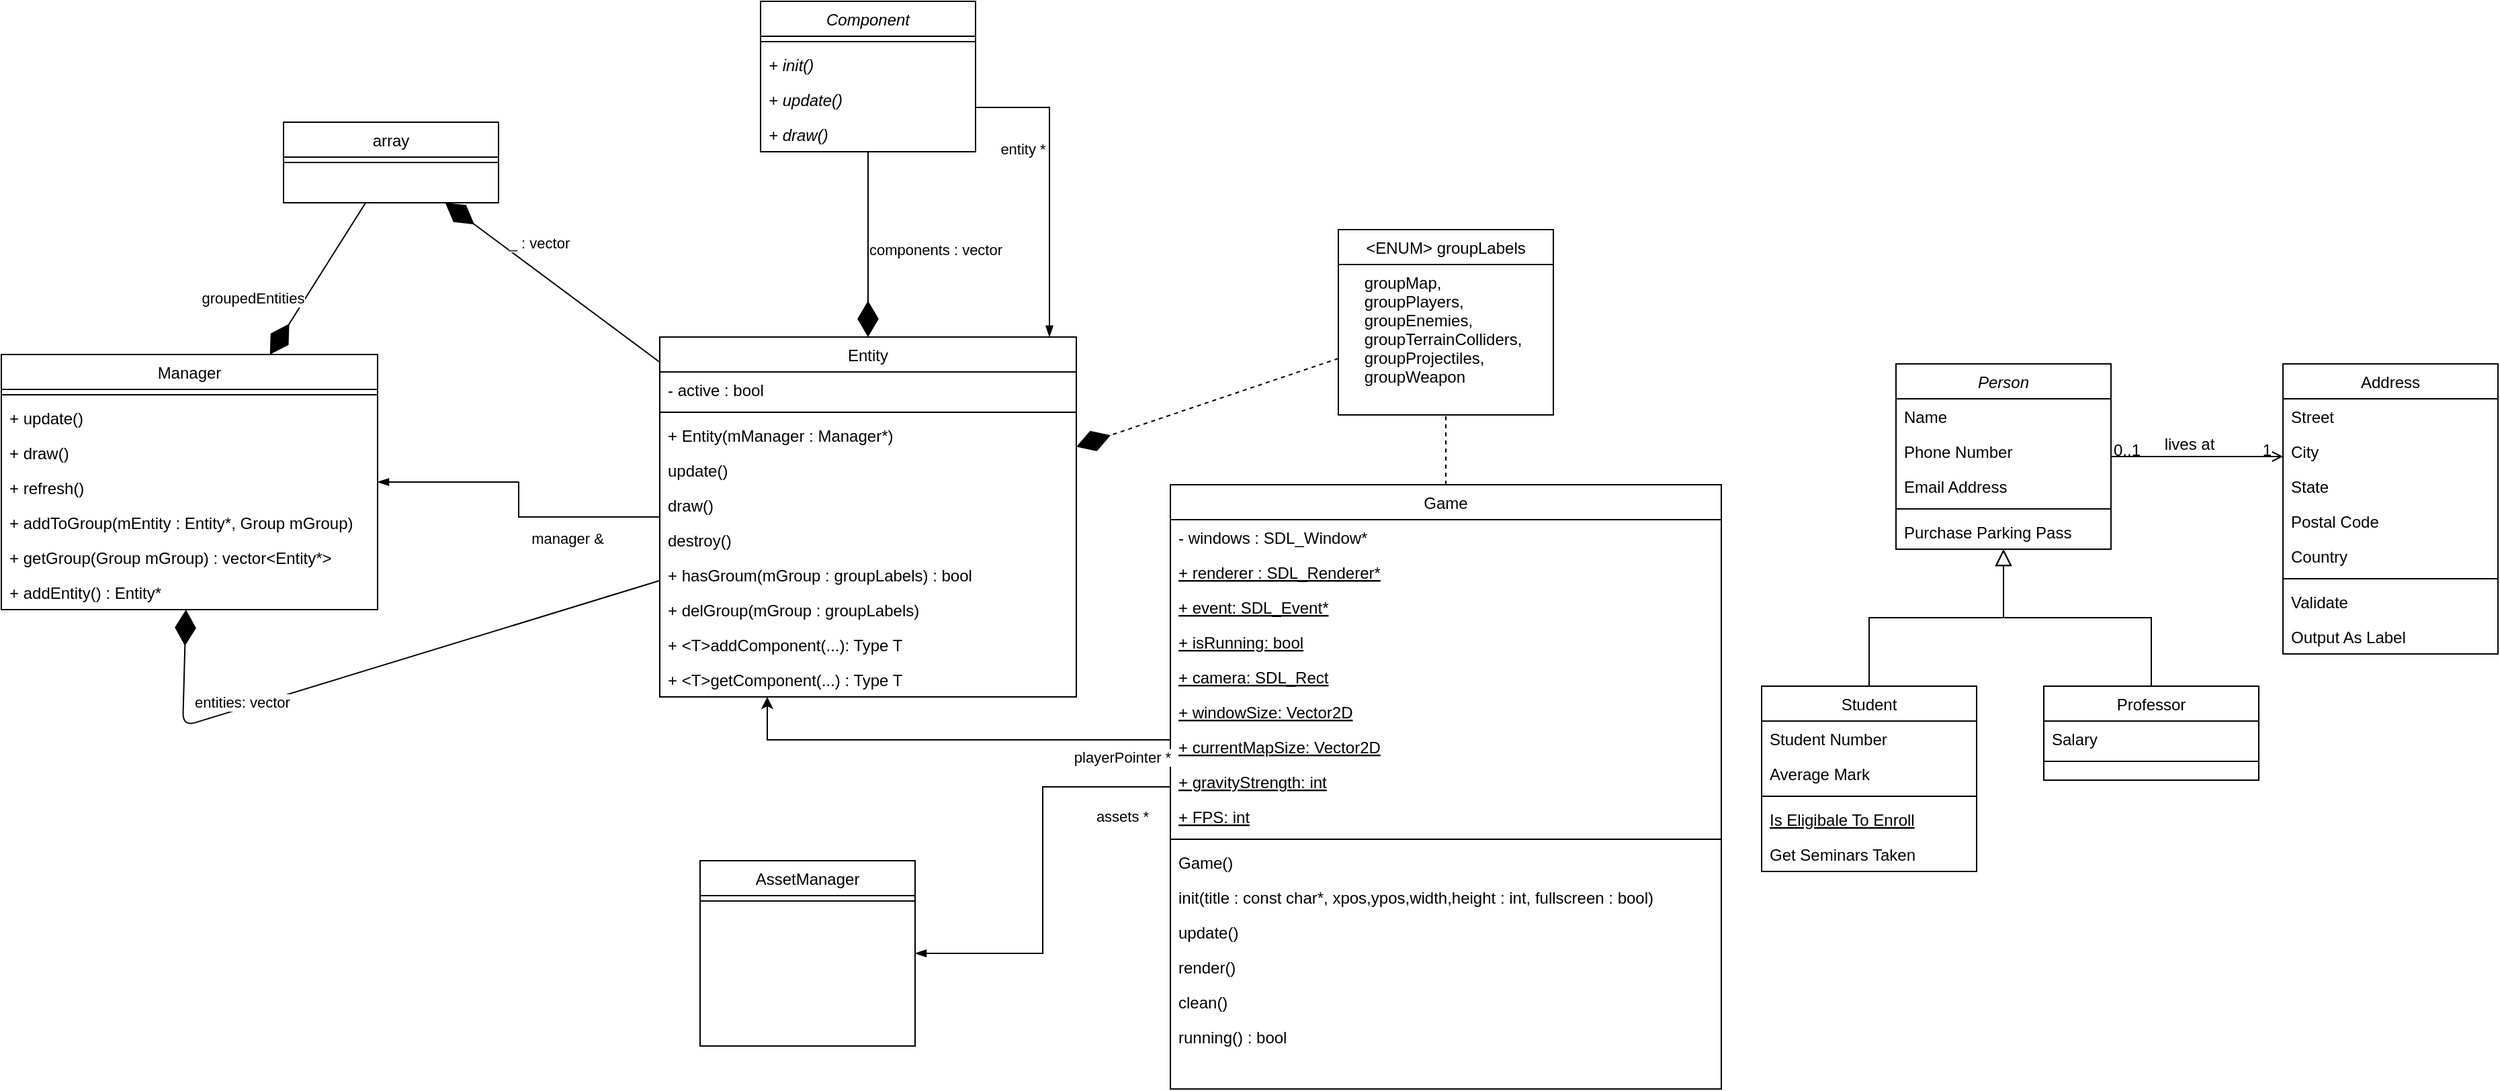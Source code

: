 <mxfile version="14.3.0" type="github">
  <diagram id="C5RBs43oDa-KdzZeNtuy" name="Page-1">
    <mxGraphModel dx="2500" dy="2067" grid="1" gridSize="10" guides="1" tooltips="1" connect="1" arrows="1" fold="1" page="1" pageScale="1" pageWidth="827" pageHeight="1169" math="0" shadow="0">
      <root>
        <mxCell id="WIyWlLk6GJQsqaUBKTNV-0" />
        <mxCell id="WIyWlLk6GJQsqaUBKTNV-1" parent="WIyWlLk6GJQsqaUBKTNV-0" />
        <mxCell id="zkfFHV4jXpPFQw0GAbJ--0" value="Person" style="swimlane;fontStyle=2;align=center;verticalAlign=top;childLayout=stackLayout;horizontal=1;startSize=26;horizontalStack=0;resizeParent=1;resizeLast=0;collapsible=1;marginBottom=0;rounded=0;shadow=0;strokeWidth=1;" parent="WIyWlLk6GJQsqaUBKTNV-1" vertex="1">
          <mxGeometry x="890" y="100" width="160" height="138" as="geometry">
            <mxRectangle x="230" y="140" width="160" height="26" as="alternateBounds" />
          </mxGeometry>
        </mxCell>
        <mxCell id="zkfFHV4jXpPFQw0GAbJ--1" value="Name" style="text;align=left;verticalAlign=top;spacingLeft=4;spacingRight=4;overflow=hidden;rotatable=0;points=[[0,0.5],[1,0.5]];portConstraint=eastwest;" parent="zkfFHV4jXpPFQw0GAbJ--0" vertex="1">
          <mxGeometry y="26" width="160" height="26" as="geometry" />
        </mxCell>
        <mxCell id="zkfFHV4jXpPFQw0GAbJ--2" value="Phone Number" style="text;align=left;verticalAlign=top;spacingLeft=4;spacingRight=4;overflow=hidden;rotatable=0;points=[[0,0.5],[1,0.5]];portConstraint=eastwest;rounded=0;shadow=0;html=0;" parent="zkfFHV4jXpPFQw0GAbJ--0" vertex="1">
          <mxGeometry y="52" width="160" height="26" as="geometry" />
        </mxCell>
        <mxCell id="zkfFHV4jXpPFQw0GAbJ--3" value="Email Address" style="text;align=left;verticalAlign=top;spacingLeft=4;spacingRight=4;overflow=hidden;rotatable=0;points=[[0,0.5],[1,0.5]];portConstraint=eastwest;rounded=0;shadow=0;html=0;" parent="zkfFHV4jXpPFQw0GAbJ--0" vertex="1">
          <mxGeometry y="78" width="160" height="26" as="geometry" />
        </mxCell>
        <mxCell id="zkfFHV4jXpPFQw0GAbJ--4" value="" style="line;html=1;strokeWidth=1;align=left;verticalAlign=middle;spacingTop=-1;spacingLeft=3;spacingRight=3;rotatable=0;labelPosition=right;points=[];portConstraint=eastwest;" parent="zkfFHV4jXpPFQw0GAbJ--0" vertex="1">
          <mxGeometry y="104" width="160" height="8" as="geometry" />
        </mxCell>
        <mxCell id="zkfFHV4jXpPFQw0GAbJ--5" value="Purchase Parking Pass" style="text;align=left;verticalAlign=top;spacingLeft=4;spacingRight=4;overflow=hidden;rotatable=0;points=[[0,0.5],[1,0.5]];portConstraint=eastwest;" parent="zkfFHV4jXpPFQw0GAbJ--0" vertex="1">
          <mxGeometry y="112" width="160" height="26" as="geometry" />
        </mxCell>
        <mxCell id="zkfFHV4jXpPFQw0GAbJ--6" value="Student" style="swimlane;fontStyle=0;align=center;verticalAlign=top;childLayout=stackLayout;horizontal=1;startSize=26;horizontalStack=0;resizeParent=1;resizeLast=0;collapsible=1;marginBottom=0;rounded=0;shadow=0;strokeWidth=1;" parent="WIyWlLk6GJQsqaUBKTNV-1" vertex="1">
          <mxGeometry x="790" y="340" width="160" height="138" as="geometry">
            <mxRectangle x="130" y="380" width="160" height="26" as="alternateBounds" />
          </mxGeometry>
        </mxCell>
        <mxCell id="zkfFHV4jXpPFQw0GAbJ--7" value="Student Number" style="text;align=left;verticalAlign=top;spacingLeft=4;spacingRight=4;overflow=hidden;rotatable=0;points=[[0,0.5],[1,0.5]];portConstraint=eastwest;" parent="zkfFHV4jXpPFQw0GAbJ--6" vertex="1">
          <mxGeometry y="26" width="160" height="26" as="geometry" />
        </mxCell>
        <mxCell id="zkfFHV4jXpPFQw0GAbJ--8" value="Average Mark" style="text;align=left;verticalAlign=top;spacingLeft=4;spacingRight=4;overflow=hidden;rotatable=0;points=[[0,0.5],[1,0.5]];portConstraint=eastwest;rounded=0;shadow=0;html=0;" parent="zkfFHV4jXpPFQw0GAbJ--6" vertex="1">
          <mxGeometry y="52" width="160" height="26" as="geometry" />
        </mxCell>
        <mxCell id="zkfFHV4jXpPFQw0GAbJ--9" value="" style="line;html=1;strokeWidth=1;align=left;verticalAlign=middle;spacingTop=-1;spacingLeft=3;spacingRight=3;rotatable=0;labelPosition=right;points=[];portConstraint=eastwest;" parent="zkfFHV4jXpPFQw0GAbJ--6" vertex="1">
          <mxGeometry y="78" width="160" height="8" as="geometry" />
        </mxCell>
        <mxCell id="zkfFHV4jXpPFQw0GAbJ--10" value="Is Eligibale To Enroll" style="text;align=left;verticalAlign=top;spacingLeft=4;spacingRight=4;overflow=hidden;rotatable=0;points=[[0,0.5],[1,0.5]];portConstraint=eastwest;fontStyle=4" parent="zkfFHV4jXpPFQw0GAbJ--6" vertex="1">
          <mxGeometry y="86" width="160" height="26" as="geometry" />
        </mxCell>
        <mxCell id="zkfFHV4jXpPFQw0GAbJ--11" value="Get Seminars Taken" style="text;align=left;verticalAlign=top;spacingLeft=4;spacingRight=4;overflow=hidden;rotatable=0;points=[[0,0.5],[1,0.5]];portConstraint=eastwest;" parent="zkfFHV4jXpPFQw0GAbJ--6" vertex="1">
          <mxGeometry y="112" width="160" height="26" as="geometry" />
        </mxCell>
        <mxCell id="zkfFHV4jXpPFQw0GAbJ--12" value="" style="endArrow=block;endSize=10;endFill=0;shadow=0;strokeWidth=1;rounded=0;edgeStyle=elbowEdgeStyle;elbow=vertical;" parent="WIyWlLk6GJQsqaUBKTNV-1" source="zkfFHV4jXpPFQw0GAbJ--6" target="zkfFHV4jXpPFQw0GAbJ--0" edge="1">
          <mxGeometry width="160" relative="1" as="geometry">
            <mxPoint x="870" y="183" as="sourcePoint" />
            <mxPoint x="870" y="183" as="targetPoint" />
          </mxGeometry>
        </mxCell>
        <mxCell id="zkfFHV4jXpPFQw0GAbJ--13" value="Professor" style="swimlane;fontStyle=0;align=center;verticalAlign=top;childLayout=stackLayout;horizontal=1;startSize=26;horizontalStack=0;resizeParent=1;resizeLast=0;collapsible=1;marginBottom=0;rounded=0;shadow=0;strokeWidth=1;" parent="WIyWlLk6GJQsqaUBKTNV-1" vertex="1">
          <mxGeometry x="1000" y="340" width="160" height="70" as="geometry">
            <mxRectangle x="340" y="380" width="170" height="26" as="alternateBounds" />
          </mxGeometry>
        </mxCell>
        <mxCell id="zkfFHV4jXpPFQw0GAbJ--14" value="Salary" style="text;align=left;verticalAlign=top;spacingLeft=4;spacingRight=4;overflow=hidden;rotatable=0;points=[[0,0.5],[1,0.5]];portConstraint=eastwest;" parent="zkfFHV4jXpPFQw0GAbJ--13" vertex="1">
          <mxGeometry y="26" width="160" height="26" as="geometry" />
        </mxCell>
        <mxCell id="zkfFHV4jXpPFQw0GAbJ--15" value="" style="line;html=1;strokeWidth=1;align=left;verticalAlign=middle;spacingTop=-1;spacingLeft=3;spacingRight=3;rotatable=0;labelPosition=right;points=[];portConstraint=eastwest;" parent="zkfFHV4jXpPFQw0GAbJ--13" vertex="1">
          <mxGeometry y="52" width="160" height="8" as="geometry" />
        </mxCell>
        <mxCell id="zkfFHV4jXpPFQw0GAbJ--16" value="" style="endArrow=block;endSize=10;endFill=0;shadow=0;strokeWidth=1;rounded=0;edgeStyle=elbowEdgeStyle;elbow=vertical;" parent="WIyWlLk6GJQsqaUBKTNV-1" source="zkfFHV4jXpPFQw0GAbJ--13" target="zkfFHV4jXpPFQw0GAbJ--0" edge="1">
          <mxGeometry width="160" relative="1" as="geometry">
            <mxPoint x="880" y="353" as="sourcePoint" />
            <mxPoint x="980" y="251" as="targetPoint" />
          </mxGeometry>
        </mxCell>
        <mxCell id="zkfFHV4jXpPFQw0GAbJ--17" value="Address" style="swimlane;fontStyle=0;align=center;verticalAlign=top;childLayout=stackLayout;horizontal=1;startSize=26;horizontalStack=0;resizeParent=1;resizeLast=0;collapsible=1;marginBottom=0;rounded=0;shadow=0;strokeWidth=1;" parent="WIyWlLk6GJQsqaUBKTNV-1" vertex="1">
          <mxGeometry x="1178" y="100" width="160" height="216" as="geometry">
            <mxRectangle x="550" y="140" width="160" height="26" as="alternateBounds" />
          </mxGeometry>
        </mxCell>
        <mxCell id="zkfFHV4jXpPFQw0GAbJ--18" value="Street" style="text;align=left;verticalAlign=top;spacingLeft=4;spacingRight=4;overflow=hidden;rotatable=0;points=[[0,0.5],[1,0.5]];portConstraint=eastwest;" parent="zkfFHV4jXpPFQw0GAbJ--17" vertex="1">
          <mxGeometry y="26" width="160" height="26" as="geometry" />
        </mxCell>
        <mxCell id="zkfFHV4jXpPFQw0GAbJ--19" value="City" style="text;align=left;verticalAlign=top;spacingLeft=4;spacingRight=4;overflow=hidden;rotatable=0;points=[[0,0.5],[1,0.5]];portConstraint=eastwest;rounded=0;shadow=0;html=0;" parent="zkfFHV4jXpPFQw0GAbJ--17" vertex="1">
          <mxGeometry y="52" width="160" height="26" as="geometry" />
        </mxCell>
        <mxCell id="zkfFHV4jXpPFQw0GAbJ--20" value="State" style="text;align=left;verticalAlign=top;spacingLeft=4;spacingRight=4;overflow=hidden;rotatable=0;points=[[0,0.5],[1,0.5]];portConstraint=eastwest;rounded=0;shadow=0;html=0;" parent="zkfFHV4jXpPFQw0GAbJ--17" vertex="1">
          <mxGeometry y="78" width="160" height="26" as="geometry" />
        </mxCell>
        <mxCell id="zkfFHV4jXpPFQw0GAbJ--21" value="Postal Code" style="text;align=left;verticalAlign=top;spacingLeft=4;spacingRight=4;overflow=hidden;rotatable=0;points=[[0,0.5],[1,0.5]];portConstraint=eastwest;rounded=0;shadow=0;html=0;" parent="zkfFHV4jXpPFQw0GAbJ--17" vertex="1">
          <mxGeometry y="104" width="160" height="26" as="geometry" />
        </mxCell>
        <mxCell id="zkfFHV4jXpPFQw0GAbJ--22" value="Country" style="text;align=left;verticalAlign=top;spacingLeft=4;spacingRight=4;overflow=hidden;rotatable=0;points=[[0,0.5],[1,0.5]];portConstraint=eastwest;rounded=0;shadow=0;html=0;" parent="zkfFHV4jXpPFQw0GAbJ--17" vertex="1">
          <mxGeometry y="130" width="160" height="26" as="geometry" />
        </mxCell>
        <mxCell id="zkfFHV4jXpPFQw0GAbJ--23" value="" style="line;html=1;strokeWidth=1;align=left;verticalAlign=middle;spacingTop=-1;spacingLeft=3;spacingRight=3;rotatable=0;labelPosition=right;points=[];portConstraint=eastwest;" parent="zkfFHV4jXpPFQw0GAbJ--17" vertex="1">
          <mxGeometry y="156" width="160" height="8" as="geometry" />
        </mxCell>
        <mxCell id="zkfFHV4jXpPFQw0GAbJ--24" value="Validate" style="text;align=left;verticalAlign=top;spacingLeft=4;spacingRight=4;overflow=hidden;rotatable=0;points=[[0,0.5],[1,0.5]];portConstraint=eastwest;" parent="zkfFHV4jXpPFQw0GAbJ--17" vertex="1">
          <mxGeometry y="164" width="160" height="26" as="geometry" />
        </mxCell>
        <mxCell id="zkfFHV4jXpPFQw0GAbJ--25" value="Output As Label" style="text;align=left;verticalAlign=top;spacingLeft=4;spacingRight=4;overflow=hidden;rotatable=0;points=[[0,0.5],[1,0.5]];portConstraint=eastwest;" parent="zkfFHV4jXpPFQw0GAbJ--17" vertex="1">
          <mxGeometry y="190" width="160" height="26" as="geometry" />
        </mxCell>
        <mxCell id="zkfFHV4jXpPFQw0GAbJ--26" value="" style="endArrow=open;shadow=0;strokeWidth=1;rounded=0;endFill=1;edgeStyle=elbowEdgeStyle;elbow=vertical;" parent="WIyWlLk6GJQsqaUBKTNV-1" source="zkfFHV4jXpPFQw0GAbJ--0" target="zkfFHV4jXpPFQw0GAbJ--17" edge="1">
          <mxGeometry x="0.5" y="41" relative="1" as="geometry">
            <mxPoint x="1050" y="172" as="sourcePoint" />
            <mxPoint x="1210" y="172" as="targetPoint" />
            <mxPoint x="-40" y="32" as="offset" />
          </mxGeometry>
        </mxCell>
        <mxCell id="zkfFHV4jXpPFQw0GAbJ--27" value="0..1" style="resizable=0;align=left;verticalAlign=bottom;labelBackgroundColor=none;fontSize=12;" parent="zkfFHV4jXpPFQw0GAbJ--26" connectable="0" vertex="1">
          <mxGeometry x="-1" relative="1" as="geometry">
            <mxPoint y="4" as="offset" />
          </mxGeometry>
        </mxCell>
        <mxCell id="zkfFHV4jXpPFQw0GAbJ--28" value="1" style="resizable=0;align=right;verticalAlign=bottom;labelBackgroundColor=none;fontSize=12;" parent="zkfFHV4jXpPFQw0GAbJ--26" connectable="0" vertex="1">
          <mxGeometry x="1" relative="1" as="geometry">
            <mxPoint x="-7" y="4" as="offset" />
          </mxGeometry>
        </mxCell>
        <mxCell id="zkfFHV4jXpPFQw0GAbJ--29" value="lives at" style="text;html=1;resizable=0;points=[];;align=center;verticalAlign=middle;labelBackgroundColor=none;rounded=0;shadow=0;strokeWidth=1;fontSize=12;" parent="zkfFHV4jXpPFQw0GAbJ--26" vertex="1" connectable="0">
          <mxGeometry x="0.5" y="49" relative="1" as="geometry">
            <mxPoint x="-38" y="40" as="offset" />
          </mxGeometry>
        </mxCell>
        <mxCell id="th5yOO53ETZ3JEMIR0LH-46" style="edgeStyle=orthogonalEdgeStyle;rounded=0;orthogonalLoop=1;jettySize=auto;html=1;endArrow=blockThin;endFill=1;" edge="1" parent="WIyWlLk6GJQsqaUBKTNV-1" source="th5yOO53ETZ3JEMIR0LH-0" target="th5yOO53ETZ3JEMIR0LH-40">
          <mxGeometry relative="1" as="geometry" />
        </mxCell>
        <mxCell id="th5yOO53ETZ3JEMIR0LH-48" value="assets *" style="edgeLabel;html=1;align=center;verticalAlign=middle;resizable=0;points=[];" vertex="1" connectable="0" parent="th5yOO53ETZ3JEMIR0LH-46">
          <mxGeometry x="-0.193" relative="1" as="geometry">
            <mxPoint x="59" y="-10" as="offset" />
          </mxGeometry>
        </mxCell>
        <mxCell id="th5yOO53ETZ3JEMIR0LH-0" value="Game" style="swimlane;fontStyle=0;align=center;verticalAlign=top;childLayout=stackLayout;horizontal=1;startSize=26;horizontalStack=0;resizeParent=1;resizeLast=0;collapsible=1;marginBottom=0;rounded=0;shadow=0;strokeWidth=1;" vertex="1" parent="WIyWlLk6GJQsqaUBKTNV-1">
          <mxGeometry x="350" y="190" width="410" height="450" as="geometry">
            <mxRectangle x="130" y="380" width="160" height="26" as="alternateBounds" />
          </mxGeometry>
        </mxCell>
        <mxCell id="th5yOO53ETZ3JEMIR0LH-1" value="- windows : SDL_Window*" style="text;align=left;verticalAlign=top;spacingLeft=4;spacingRight=4;overflow=hidden;rotatable=0;points=[[0,0.5],[1,0.5]];portConstraint=eastwest;" vertex="1" parent="th5yOO53ETZ3JEMIR0LH-0">
          <mxGeometry y="26" width="410" height="26" as="geometry" />
        </mxCell>
        <mxCell id="th5yOO53ETZ3JEMIR0LH-2" value="+ renderer : SDL_Renderer*" style="text;align=left;verticalAlign=top;spacingLeft=4;spacingRight=4;overflow=hidden;rotatable=0;points=[[0,0.5],[1,0.5]];portConstraint=eastwest;rounded=0;shadow=0;html=0;fontStyle=4" vertex="1" parent="th5yOO53ETZ3JEMIR0LH-0">
          <mxGeometry y="52" width="410" height="26" as="geometry" />
        </mxCell>
        <mxCell id="th5yOO53ETZ3JEMIR0LH-15" value="+ event: SDL_Event*" style="text;align=left;verticalAlign=top;spacingLeft=4;spacingRight=4;overflow=hidden;rotatable=0;points=[[0,0.5],[1,0.5]];portConstraint=eastwest;rounded=0;shadow=0;html=0;fontStyle=4" vertex="1" parent="th5yOO53ETZ3JEMIR0LH-0">
          <mxGeometry y="78" width="410" height="26" as="geometry" />
        </mxCell>
        <mxCell id="th5yOO53ETZ3JEMIR0LH-17" value="+ isRunning: bool" style="text;align=left;verticalAlign=top;spacingLeft=4;spacingRight=4;overflow=hidden;rotatable=0;points=[[0,0.5],[1,0.5]];portConstraint=eastwest;rounded=0;shadow=0;html=0;fontStyle=4" vertex="1" parent="th5yOO53ETZ3JEMIR0LH-0">
          <mxGeometry y="104" width="410" height="26" as="geometry" />
        </mxCell>
        <mxCell id="th5yOO53ETZ3JEMIR0LH-18" value="+ camera: SDL_Rect" style="text;align=left;verticalAlign=top;spacingLeft=4;spacingRight=4;overflow=hidden;rotatable=0;points=[[0,0.5],[1,0.5]];portConstraint=eastwest;rounded=0;shadow=0;html=0;fontStyle=4" vertex="1" parent="th5yOO53ETZ3JEMIR0LH-0">
          <mxGeometry y="130" width="410" height="26" as="geometry" />
        </mxCell>
        <mxCell id="th5yOO53ETZ3JEMIR0LH-19" value="+ windowSize: Vector2D" style="text;align=left;verticalAlign=top;spacingLeft=4;spacingRight=4;overflow=hidden;rotatable=0;points=[[0,0.5],[1,0.5]];portConstraint=eastwest;rounded=0;shadow=0;html=0;fontStyle=4" vertex="1" parent="th5yOO53ETZ3JEMIR0LH-0">
          <mxGeometry y="156" width="410" height="26" as="geometry" />
        </mxCell>
        <mxCell id="th5yOO53ETZ3JEMIR0LH-20" value="+ currentMapSize: Vector2D" style="text;align=left;verticalAlign=top;spacingLeft=4;spacingRight=4;overflow=hidden;rotatable=0;points=[[0,0.5],[1,0.5]];portConstraint=eastwest;rounded=0;shadow=0;html=0;fontStyle=4" vertex="1" parent="th5yOO53ETZ3JEMIR0LH-0">
          <mxGeometry y="182" width="410" height="26" as="geometry" />
        </mxCell>
        <mxCell id="th5yOO53ETZ3JEMIR0LH-21" value="+ gravityStrength: int" style="text;align=left;verticalAlign=top;spacingLeft=4;spacingRight=4;overflow=hidden;rotatable=0;points=[[0,0.5],[1,0.5]];portConstraint=eastwest;rounded=0;shadow=0;html=0;fontStyle=4" vertex="1" parent="th5yOO53ETZ3JEMIR0LH-0">
          <mxGeometry y="208" width="410" height="26" as="geometry" />
        </mxCell>
        <mxCell id="th5yOO53ETZ3JEMIR0LH-22" value="+ FPS: int" style="text;align=left;verticalAlign=top;spacingLeft=4;spacingRight=4;overflow=hidden;rotatable=0;points=[[0,0.5],[1,0.5]];portConstraint=eastwest;rounded=0;shadow=0;html=0;fontStyle=4" vertex="1" parent="th5yOO53ETZ3JEMIR0LH-0">
          <mxGeometry y="234" width="410" height="26" as="geometry" />
        </mxCell>
        <mxCell id="th5yOO53ETZ3JEMIR0LH-3" value="" style="line;html=1;strokeWidth=1;align=left;verticalAlign=middle;spacingTop=-1;spacingLeft=3;spacingRight=3;rotatable=0;labelPosition=right;points=[];portConstraint=eastwest;" vertex="1" parent="th5yOO53ETZ3JEMIR0LH-0">
          <mxGeometry y="260" width="410" height="8" as="geometry" />
        </mxCell>
        <mxCell id="th5yOO53ETZ3JEMIR0LH-4" value="Game()" style="text;align=left;verticalAlign=top;spacingLeft=4;spacingRight=4;overflow=hidden;rotatable=0;points=[[0,0.5],[1,0.5]];portConstraint=eastwest;fontStyle=0" vertex="1" parent="th5yOO53ETZ3JEMIR0LH-0">
          <mxGeometry y="268" width="410" height="26" as="geometry" />
        </mxCell>
        <mxCell id="th5yOO53ETZ3JEMIR0LH-38" value="init(title : const char*, xpos,ypos,width,height : int, fullscreen : bool)&#xa;" style="text;align=left;verticalAlign=top;spacingLeft=4;spacingRight=4;overflow=hidden;rotatable=0;points=[[0,0.5],[1,0.5]];portConstraint=eastwest;" vertex="1" parent="th5yOO53ETZ3JEMIR0LH-0">
          <mxGeometry y="294" width="410" height="26" as="geometry" />
        </mxCell>
        <mxCell id="th5yOO53ETZ3JEMIR0LH-5" value="update()" style="text;align=left;verticalAlign=top;spacingLeft=4;spacingRight=4;overflow=hidden;rotatable=0;points=[[0,0.5],[1,0.5]];portConstraint=eastwest;" vertex="1" parent="th5yOO53ETZ3JEMIR0LH-0">
          <mxGeometry y="320" width="410" height="26" as="geometry" />
        </mxCell>
        <mxCell id="th5yOO53ETZ3JEMIR0LH-14" value="render()" style="text;align=left;verticalAlign=top;spacingLeft=4;spacingRight=4;overflow=hidden;rotatable=0;points=[[0,0.5],[1,0.5]];portConstraint=eastwest;" vertex="1" parent="th5yOO53ETZ3JEMIR0LH-0">
          <mxGeometry y="346" width="410" height="26" as="geometry" />
        </mxCell>
        <mxCell id="th5yOO53ETZ3JEMIR0LH-12" value="clean()" style="text;align=left;verticalAlign=top;spacingLeft=4;spacingRight=4;overflow=hidden;rotatable=0;points=[[0,0.5],[1,0.5]];portConstraint=eastwest;" vertex="1" parent="th5yOO53ETZ3JEMIR0LH-0">
          <mxGeometry y="372" width="410" height="26" as="geometry" />
        </mxCell>
        <mxCell id="th5yOO53ETZ3JEMIR0LH-13" value="running() : bool" style="text;align=left;verticalAlign=top;spacingLeft=4;spacingRight=4;overflow=hidden;rotatable=0;points=[[0,0.5],[1,0.5]];portConstraint=eastwest;" vertex="1" parent="th5yOO53ETZ3JEMIR0LH-0">
          <mxGeometry y="398" width="410" height="26" as="geometry" />
        </mxCell>
        <mxCell id="th5yOO53ETZ3JEMIR0LH-53" style="edgeStyle=orthogonalEdgeStyle;rounded=0;orthogonalLoop=1;jettySize=auto;html=1;endArrow=blockThin;endFill=1;" edge="1" parent="WIyWlLk6GJQsqaUBKTNV-1" source="th5yOO53ETZ3JEMIR0LH-24" target="th5yOO53ETZ3JEMIR0LH-50">
          <mxGeometry relative="1" as="geometry" />
        </mxCell>
        <mxCell id="th5yOO53ETZ3JEMIR0LH-54" value="manager &amp;amp;" style="edgeLabel;html=1;align=center;verticalAlign=middle;resizable=0;points=[];" vertex="1" connectable="0" parent="th5yOO53ETZ3JEMIR0LH-53">
          <mxGeometry x="0.354" y="-2" relative="1" as="geometry">
            <mxPoint x="65" y="44" as="offset" />
          </mxGeometry>
        </mxCell>
        <mxCell id="th5yOO53ETZ3JEMIR0LH-24" value="Entity" style="swimlane;fontStyle=0;align=center;verticalAlign=top;childLayout=stackLayout;horizontal=1;startSize=26;horizontalStack=0;resizeParent=1;resizeLast=0;collapsible=1;marginBottom=0;rounded=0;shadow=0;strokeWidth=1;" vertex="1" parent="WIyWlLk6GJQsqaUBKTNV-1">
          <mxGeometry x="-30" y="80" width="310" height="268" as="geometry">
            <mxRectangle x="130" y="380" width="160" height="26" as="alternateBounds" />
          </mxGeometry>
        </mxCell>
        <mxCell id="th5yOO53ETZ3JEMIR0LH-55" value="- active : bool" style="text;align=left;verticalAlign=top;spacingLeft=4;spacingRight=4;overflow=hidden;rotatable=0;points=[[0,0.5],[1,0.5]];portConstraint=eastwest;" vertex="1" parent="th5yOO53ETZ3JEMIR0LH-24">
          <mxGeometry y="26" width="310" height="26" as="geometry" />
        </mxCell>
        <mxCell id="th5yOO53ETZ3JEMIR0LH-27" value="" style="line;html=1;strokeWidth=1;align=left;verticalAlign=middle;spacingTop=-1;spacingLeft=3;spacingRight=3;rotatable=0;labelPosition=right;points=[];portConstraint=eastwest;" vertex="1" parent="th5yOO53ETZ3JEMIR0LH-24">
          <mxGeometry y="52" width="310" height="8" as="geometry" />
        </mxCell>
        <mxCell id="th5yOO53ETZ3JEMIR0LH-68" value="+ Entity(mManager : Manager*)" style="text;align=left;verticalAlign=top;spacingLeft=4;spacingRight=4;overflow=hidden;rotatable=0;points=[[0,0.5],[1,0.5]];portConstraint=eastwest;fontStyle=0" vertex="1" parent="th5yOO53ETZ3JEMIR0LH-24">
          <mxGeometry y="60" width="310" height="26" as="geometry" />
        </mxCell>
        <mxCell id="th5yOO53ETZ3JEMIR0LH-70" value="update()" style="text;align=left;verticalAlign=top;spacingLeft=4;spacingRight=4;overflow=hidden;rotatable=0;points=[[0,0.5],[1,0.5]];portConstraint=eastwest;" vertex="1" parent="th5yOO53ETZ3JEMIR0LH-24">
          <mxGeometry y="86" width="310" height="26" as="geometry" />
        </mxCell>
        <mxCell id="th5yOO53ETZ3JEMIR0LH-71" value="draw()" style="text;align=left;verticalAlign=top;spacingLeft=4;spacingRight=4;overflow=hidden;rotatable=0;points=[[0,0.5],[1,0.5]];portConstraint=eastwest;" vertex="1" parent="th5yOO53ETZ3JEMIR0LH-24">
          <mxGeometry y="112" width="310" height="26" as="geometry" />
        </mxCell>
        <mxCell id="th5yOO53ETZ3JEMIR0LH-72" value="destroy()" style="text;align=left;verticalAlign=top;spacingLeft=4;spacingRight=4;overflow=hidden;rotatable=0;points=[[0,0.5],[1,0.5]];portConstraint=eastwest;" vertex="1" parent="th5yOO53ETZ3JEMIR0LH-24">
          <mxGeometry y="138" width="310" height="26" as="geometry" />
        </mxCell>
        <mxCell id="th5yOO53ETZ3JEMIR0LH-74" value="+ hasGroum(mGroup : groupLabels) : bool&#xa;" style="text;align=left;verticalAlign=top;spacingLeft=4;spacingRight=4;overflow=hidden;rotatable=0;points=[[0,0.5],[1,0.5]];portConstraint=eastwest;" vertex="1" parent="th5yOO53ETZ3JEMIR0LH-24">
          <mxGeometry y="164" width="310" height="26" as="geometry" />
        </mxCell>
        <mxCell id="th5yOO53ETZ3JEMIR0LH-73" value="+ delGroup(mGroup : groupLabels)&#xa;" style="text;align=left;verticalAlign=top;spacingLeft=4;spacingRight=4;overflow=hidden;rotatable=0;points=[[0,0.5],[1,0.5]];portConstraint=eastwest;" vertex="1" parent="th5yOO53ETZ3JEMIR0LH-24">
          <mxGeometry y="190" width="310" height="26" as="geometry" />
        </mxCell>
        <mxCell id="th5yOO53ETZ3JEMIR0LH-75" value="+ &lt;T&gt;addComponent(...): Type T&#xa;" style="text;align=left;verticalAlign=top;spacingLeft=4;spacingRight=4;overflow=hidden;rotatable=0;points=[[0,0.5],[1,0.5]];portConstraint=eastwest;" vertex="1" parent="th5yOO53ETZ3JEMIR0LH-24">
          <mxGeometry y="216" width="310" height="26" as="geometry" />
        </mxCell>
        <mxCell id="th5yOO53ETZ3JEMIR0LH-76" value="+ &lt;T&gt;getComponent(...) : Type T&#xa;" style="text;align=left;verticalAlign=top;spacingLeft=4;spacingRight=4;overflow=hidden;rotatable=0;points=[[0,0.5],[1,0.5]];portConstraint=eastwest;" vertex="1" parent="th5yOO53ETZ3JEMIR0LH-24">
          <mxGeometry y="242" width="310" height="26" as="geometry" />
        </mxCell>
        <mxCell id="th5yOO53ETZ3JEMIR0LH-30" style="edgeStyle=orthogonalEdgeStyle;rounded=0;orthogonalLoop=1;jettySize=auto;html=1;" edge="1" parent="WIyWlLk6GJQsqaUBKTNV-1" source="th5yOO53ETZ3JEMIR0LH-0" target="th5yOO53ETZ3JEMIR0LH-24">
          <mxGeometry relative="1" as="geometry">
            <mxPoint x="100" y="330" as="targetPoint" />
            <Array as="points">
              <mxPoint x="50" y="380" />
            </Array>
          </mxGeometry>
        </mxCell>
        <mxCell id="th5yOO53ETZ3JEMIR0LH-31" value="playerPointer *" style="edgeLabel;html=1;align=center;verticalAlign=middle;resizable=0;points=[];" vertex="1" connectable="0" parent="th5yOO53ETZ3JEMIR0LH-30">
          <mxGeometry x="-0.319" y="5" relative="1" as="geometry">
            <mxPoint x="77" y="8" as="offset" />
          </mxGeometry>
        </mxCell>
        <mxCell id="th5yOO53ETZ3JEMIR0LH-32" value="&lt;ENUM&gt; groupLabels" style="swimlane;fontStyle=0;align=center;verticalAlign=top;childLayout=stackLayout;horizontal=1;startSize=26;horizontalStack=0;resizeParent=1;resizeLast=0;collapsible=1;marginBottom=0;rounded=0;shadow=0;strokeWidth=1;" vertex="1" parent="WIyWlLk6GJQsqaUBKTNV-1">
          <mxGeometry x="475" width="160" height="138" as="geometry">
            <mxRectangle x="130" y="380" width="160" height="26" as="alternateBounds" />
          </mxGeometry>
        </mxCell>
        <mxCell id="th5yOO53ETZ3JEMIR0LH-36" value="    groupMap,&#xa;    groupPlayers,&#xa;    groupEnemies,&#xa;    groupTerrainColliders,&#xa;    groupProjectiles,&#xa;    groupWeapon" style="text;strokeColor=none;fillColor=none;align=left;verticalAlign=top;spacingLeft=4;spacingRight=4;overflow=hidden;rotatable=0;points=[[0,0.5],[1,0.5]];portConstraint=eastwest;" vertex="1" parent="th5yOO53ETZ3JEMIR0LH-32">
          <mxGeometry y="26" width="160" height="94" as="geometry" />
        </mxCell>
        <mxCell id="th5yOO53ETZ3JEMIR0LH-39" value="" style="html=1;verticalAlign=bottom;endArrow=none;dashed=1;endSize=8;endFill=0;" edge="1" parent="WIyWlLk6GJQsqaUBKTNV-1" source="th5yOO53ETZ3JEMIR0LH-0" target="th5yOO53ETZ3JEMIR0LH-32">
          <mxGeometry relative="1" as="geometry">
            <mxPoint x="290" y="160" as="sourcePoint" />
            <mxPoint x="210" y="160" as="targetPoint" />
          </mxGeometry>
        </mxCell>
        <mxCell id="th5yOO53ETZ3JEMIR0LH-40" value="AssetManager" style="swimlane;fontStyle=0;align=center;verticalAlign=top;childLayout=stackLayout;horizontal=1;startSize=26;horizontalStack=0;resizeParent=1;resizeLast=0;collapsible=1;marginBottom=0;rounded=0;shadow=0;strokeWidth=1;" vertex="1" parent="WIyWlLk6GJQsqaUBKTNV-1">
          <mxGeometry y="470" width="160" height="138" as="geometry">
            <mxRectangle x="130" y="380" width="160" height="26" as="alternateBounds" />
          </mxGeometry>
        </mxCell>
        <mxCell id="th5yOO53ETZ3JEMIR0LH-43" value="" style="line;html=1;strokeWidth=1;align=left;verticalAlign=middle;spacingTop=-1;spacingLeft=3;spacingRight=3;rotatable=0;labelPosition=right;points=[];portConstraint=eastwest;" vertex="1" parent="th5yOO53ETZ3JEMIR0LH-40">
          <mxGeometry y="26" width="160" height="8" as="geometry" />
        </mxCell>
        <mxCell id="th5yOO53ETZ3JEMIR0LH-50" value="Manager" style="swimlane;fontStyle=0;align=center;verticalAlign=top;childLayout=stackLayout;horizontal=1;startSize=26;horizontalStack=0;resizeParent=1;resizeLast=0;collapsible=1;marginBottom=0;rounded=0;shadow=0;strokeWidth=1;" vertex="1" parent="WIyWlLk6GJQsqaUBKTNV-1">
          <mxGeometry x="-520" y="93" width="280" height="190" as="geometry">
            <mxRectangle x="130" y="380" width="160" height="26" as="alternateBounds" />
          </mxGeometry>
        </mxCell>
        <mxCell id="th5yOO53ETZ3JEMIR0LH-52" value="" style="line;html=1;strokeWidth=1;align=left;verticalAlign=middle;spacingTop=-1;spacingLeft=3;spacingRight=3;rotatable=0;labelPosition=right;points=[];portConstraint=eastwest;" vertex="1" parent="th5yOO53ETZ3JEMIR0LH-50">
          <mxGeometry y="26" width="280" height="8" as="geometry" />
        </mxCell>
        <mxCell id="th5yOO53ETZ3JEMIR0LH-87" value="+ update()" style="text;align=left;verticalAlign=top;spacingLeft=4;spacingRight=4;overflow=hidden;rotatable=0;points=[[0,0.5],[1,0.5]];portConstraint=eastwest;fontStyle=0" vertex="1" parent="th5yOO53ETZ3JEMIR0LH-50">
          <mxGeometry y="34" width="280" height="26" as="geometry" />
        </mxCell>
        <mxCell id="th5yOO53ETZ3JEMIR0LH-88" value="+ draw()" style="text;align=left;verticalAlign=top;spacingLeft=4;spacingRight=4;overflow=hidden;rotatable=0;points=[[0,0.5],[1,0.5]];portConstraint=eastwest;fontStyle=0" vertex="1" parent="th5yOO53ETZ3JEMIR0LH-50">
          <mxGeometry y="60" width="280" height="26" as="geometry" />
        </mxCell>
        <mxCell id="th5yOO53ETZ3JEMIR0LH-89" value="+ refresh()" style="text;align=left;verticalAlign=top;spacingLeft=4;spacingRight=4;overflow=hidden;rotatable=0;points=[[0,0.5],[1,0.5]];portConstraint=eastwest;fontStyle=0" vertex="1" parent="th5yOO53ETZ3JEMIR0LH-50">
          <mxGeometry y="86" width="280" height="26" as="geometry" />
        </mxCell>
        <mxCell id="th5yOO53ETZ3JEMIR0LH-90" value="+ addToGroup(mEntity : Entity*, Group mGroup)" style="text;align=left;verticalAlign=top;spacingLeft=4;spacingRight=4;overflow=hidden;rotatable=0;points=[[0,0.5],[1,0.5]];portConstraint=eastwest;fontStyle=0" vertex="1" parent="th5yOO53ETZ3JEMIR0LH-50">
          <mxGeometry y="112" width="280" height="26" as="geometry" />
        </mxCell>
        <mxCell id="th5yOO53ETZ3JEMIR0LH-91" value="+ getGroup(Group mGroup) : vector&lt;Entity*&gt;" style="text;align=left;verticalAlign=top;spacingLeft=4;spacingRight=4;overflow=hidden;rotatable=0;points=[[0,0.5],[1,0.5]];portConstraint=eastwest;fontStyle=0" vertex="1" parent="th5yOO53ETZ3JEMIR0LH-50">
          <mxGeometry y="138" width="280" height="26" as="geometry" />
        </mxCell>
        <mxCell id="th5yOO53ETZ3JEMIR0LH-92" value="+ addEntity() : Entity*" style="text;align=left;verticalAlign=top;spacingLeft=4;spacingRight=4;overflow=hidden;rotatable=0;points=[[0,0.5],[1,0.5]];portConstraint=eastwest;fontStyle=0" vertex="1" parent="th5yOO53ETZ3JEMIR0LH-50">
          <mxGeometry y="164" width="280" height="26" as="geometry" />
        </mxCell>
        <mxCell id="th5yOO53ETZ3JEMIR0LH-63" style="edgeStyle=orthogonalEdgeStyle;rounded=0;orthogonalLoop=1;jettySize=auto;html=1;endArrow=blockThin;endFill=1;" edge="1" parent="WIyWlLk6GJQsqaUBKTNV-1" source="th5yOO53ETZ3JEMIR0LH-56" target="th5yOO53ETZ3JEMIR0LH-24">
          <mxGeometry relative="1" as="geometry">
            <mxPoint x="300" y="-120" as="sourcePoint" />
            <Array as="points">
              <mxPoint x="260" y="-91" />
            </Array>
          </mxGeometry>
        </mxCell>
        <mxCell id="th5yOO53ETZ3JEMIR0LH-64" value="entity *" style="edgeLabel;html=1;align=center;verticalAlign=middle;resizable=0;points=[];" vertex="1" connectable="0" parent="th5yOO53ETZ3JEMIR0LH-63">
          <mxGeometry x="-0.684" y="1" relative="1" as="geometry">
            <mxPoint x="-1" y="32" as="offset" />
          </mxGeometry>
        </mxCell>
        <mxCell id="th5yOO53ETZ3JEMIR0LH-56" value="Component" style="swimlane;fontStyle=2;align=center;verticalAlign=top;childLayout=stackLayout;horizontal=1;startSize=26;horizontalStack=0;resizeParent=1;resizeLast=0;collapsible=1;marginBottom=0;rounded=0;shadow=0;strokeWidth=1;" vertex="1" parent="WIyWlLk6GJQsqaUBKTNV-1">
          <mxGeometry x="45" y="-170" width="160" height="112" as="geometry">
            <mxRectangle x="130" y="380" width="160" height="26" as="alternateBounds" />
          </mxGeometry>
        </mxCell>
        <mxCell id="th5yOO53ETZ3JEMIR0LH-58" value="" style="line;html=1;strokeWidth=1;align=left;verticalAlign=middle;spacingTop=-1;spacingLeft=3;spacingRight=3;rotatable=0;labelPosition=right;points=[];portConstraint=eastwest;" vertex="1" parent="th5yOO53ETZ3JEMIR0LH-56">
          <mxGeometry y="26" width="160" height="8" as="geometry" />
        </mxCell>
        <mxCell id="th5yOO53ETZ3JEMIR0LH-65" value="+ init()" style="text;align=left;verticalAlign=top;spacingLeft=4;spacingRight=4;overflow=hidden;rotatable=0;points=[[0,0.5],[1,0.5]];portConstraint=eastwest;fontStyle=2" vertex="1" parent="th5yOO53ETZ3JEMIR0LH-56">
          <mxGeometry y="34" width="160" height="26" as="geometry" />
        </mxCell>
        <mxCell id="th5yOO53ETZ3JEMIR0LH-67" value="+ update()" style="text;align=left;verticalAlign=top;spacingLeft=4;spacingRight=4;overflow=hidden;rotatable=0;points=[[0,0.5],[1,0.5]];portConstraint=eastwest;fontStyle=2" vertex="1" parent="th5yOO53ETZ3JEMIR0LH-56">
          <mxGeometry y="60" width="160" height="26" as="geometry" />
        </mxCell>
        <mxCell id="th5yOO53ETZ3JEMIR0LH-66" value="+ draw()" style="text;align=left;verticalAlign=top;spacingLeft=4;spacingRight=4;overflow=hidden;rotatable=0;points=[[0,0.5],[1,0.5]];portConstraint=eastwest;fontStyle=2" vertex="1" parent="th5yOO53ETZ3JEMIR0LH-56">
          <mxGeometry y="86" width="160" height="26" as="geometry" />
        </mxCell>
        <mxCell id="th5yOO53ETZ3JEMIR0LH-61" value="" style="endArrow=diamondThin;endFill=1;endSize=24;html=1;" edge="1" parent="WIyWlLk6GJQsqaUBKTNV-1" source="th5yOO53ETZ3JEMIR0LH-56" target="th5yOO53ETZ3JEMIR0LH-24">
          <mxGeometry width="160" relative="1" as="geometry">
            <mxPoint x="-150" y="60" as="sourcePoint" />
            <mxPoint x="10" y="60" as="targetPoint" />
          </mxGeometry>
        </mxCell>
        <mxCell id="th5yOO53ETZ3JEMIR0LH-62" value="components : vector " style="edgeLabel;html=1;align=center;verticalAlign=middle;resizable=0;points=[];" vertex="1" connectable="0" parent="th5yOO53ETZ3JEMIR0LH-61">
          <mxGeometry x="-0.412" y="4" relative="1" as="geometry">
            <mxPoint x="46" y="32" as="offset" />
          </mxGeometry>
        </mxCell>
        <mxCell id="th5yOO53ETZ3JEMIR0LH-77" value="" style="endArrow=diamondThin;endFill=1;endSize=24;html=1;" edge="1" parent="WIyWlLk6GJQsqaUBKTNV-1" source="th5yOO53ETZ3JEMIR0LH-24" target="th5yOO53ETZ3JEMIR0LH-50">
          <mxGeometry width="160" relative="1" as="geometry">
            <mxPoint x="-230" y="-60" as="sourcePoint" />
            <mxPoint x="-230" y="52" as="targetPoint" />
            <Array as="points">
              <mxPoint x="-385" y="370" />
            </Array>
          </mxGeometry>
        </mxCell>
        <mxCell id="th5yOO53ETZ3JEMIR0LH-78" value="entities: vector " style="edgeLabel;html=1;align=center;verticalAlign=middle;resizable=0;points=[];" vertex="1" connectable="0" parent="th5yOO53ETZ3JEMIR0LH-77">
          <mxGeometry x="-0.412" y="4" relative="1" as="geometry">
            <mxPoint x="-183.32" y="47.46" as="offset" />
          </mxGeometry>
        </mxCell>
        <mxCell id="th5yOO53ETZ3JEMIR0LH-80" value="array" style="swimlane;fontStyle=0;align=center;verticalAlign=top;childLayout=stackLayout;horizontal=1;startSize=26;horizontalStack=0;resizeParent=1;resizeLast=0;collapsible=1;marginBottom=0;rounded=0;shadow=0;strokeWidth=1;" vertex="1" parent="WIyWlLk6GJQsqaUBKTNV-1">
          <mxGeometry x="-310" y="-80" width="160" height="60" as="geometry">
            <mxRectangle x="130" y="380" width="160" height="26" as="alternateBounds" />
          </mxGeometry>
        </mxCell>
        <mxCell id="th5yOO53ETZ3JEMIR0LH-81" value="" style="line;html=1;strokeWidth=1;align=left;verticalAlign=middle;spacingTop=-1;spacingLeft=3;spacingRight=3;rotatable=0;labelPosition=right;points=[];portConstraint=eastwest;" vertex="1" parent="th5yOO53ETZ3JEMIR0LH-80">
          <mxGeometry y="26" width="160" height="8" as="geometry" />
        </mxCell>
        <mxCell id="th5yOO53ETZ3JEMIR0LH-82" value="" style="endArrow=diamondThin;endFill=1;endSize=24;html=1;" edge="1" parent="WIyWlLk6GJQsqaUBKTNV-1" source="th5yOO53ETZ3JEMIR0LH-80" target="th5yOO53ETZ3JEMIR0LH-50">
          <mxGeometry width="160" relative="1" as="geometry">
            <mxPoint x="-30" y="247.438" as="sourcePoint" />
            <mxPoint x="-320" y="231" as="targetPoint" />
          </mxGeometry>
        </mxCell>
        <mxCell id="th5yOO53ETZ3JEMIR0LH-83" value="groupedEntities " style="edgeLabel;html=1;align=center;verticalAlign=middle;resizable=0;points=[];" vertex="1" connectable="0" parent="th5yOO53ETZ3JEMIR0LH-82">
          <mxGeometry x="-0.412" y="4" relative="1" as="geometry">
            <mxPoint x="-66.88" y="35.3" as="offset" />
          </mxGeometry>
        </mxCell>
        <mxCell id="th5yOO53ETZ3JEMIR0LH-84" value="" style="endArrow=diamondThin;endFill=1;endSize=24;html=1;" edge="1" parent="WIyWlLk6GJQsqaUBKTNV-1" source="th5yOO53ETZ3JEMIR0LH-24" target="th5yOO53ETZ3JEMIR0LH-80">
          <mxGeometry width="160" relative="1" as="geometry">
            <mxPoint x="-380" y="-20" as="sourcePoint" />
            <mxPoint x="-220" y="-20" as="targetPoint" />
          </mxGeometry>
        </mxCell>
        <mxCell id="th5yOO53ETZ3JEMIR0LH-85" value="_ : vector" style="edgeLabel;html=1;align=center;verticalAlign=middle;resizable=0;points=[];" vertex="1" connectable="0" parent="th5yOO53ETZ3JEMIR0LH-84">
          <mxGeometry x="0.146" y="4" relative="1" as="geometry">
            <mxPoint x="3.86" y="-23.91" as="offset" />
          </mxGeometry>
        </mxCell>
        <mxCell id="th5yOO53ETZ3JEMIR0LH-86" value="" style="endArrow=diamondThin;endFill=1;endSize=24;html=1;dashed=1;" edge="1" parent="WIyWlLk6GJQsqaUBKTNV-1" source="th5yOO53ETZ3JEMIR0LH-32" target="th5yOO53ETZ3JEMIR0LH-24">
          <mxGeometry width="160" relative="1" as="geometry">
            <mxPoint x="380" y="110" as="sourcePoint" />
            <mxPoint x="540" y="110" as="targetPoint" />
          </mxGeometry>
        </mxCell>
      </root>
    </mxGraphModel>
  </diagram>
</mxfile>
